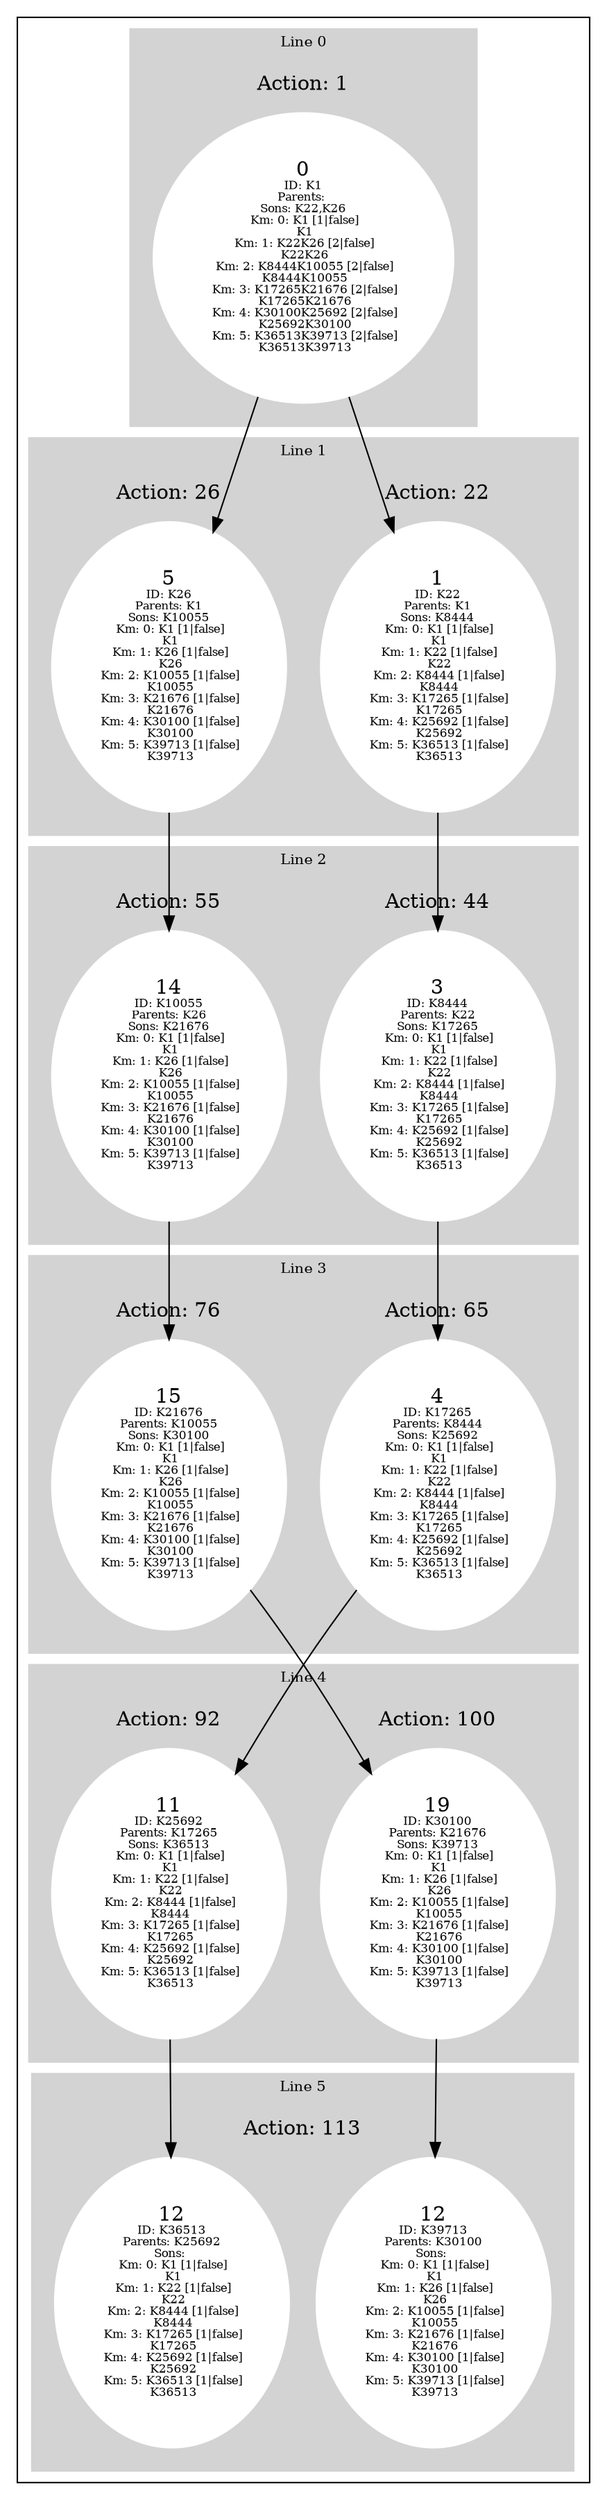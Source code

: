 digraph G {
subgraph cluster_info {
        subgraph cluster_0 {
        style=filled;
        color=lightgrey;
        node [style=filled,color=white];
        subgraph cluster_act_1 {
label = "Action: 1"step_K1 [label=<0<BR /><FONT POINT-SIZE="8">ID: K1</FONT><BR /><FONT POINT-SIZE="8">Parents: </FONT><BR /><FONT POINT-SIZE="8">Sons: K22,K26</FONT><BR /><FONT POINT-SIZE="8"> Km: 0: K1 [1|false]<BR /> K1</FONT><BR /><FONT POINT-SIZE="8"> Km: 1: K22K26 [2|false]<BR /> K22K26</FONT><BR /><FONT POINT-SIZE="8"> Km: 2: K8444K10055 [2|false]<BR /> K8444K10055</FONT><BR /><FONT POINT-SIZE="8"> Km: 3: K17265K21676 [2|false]<BR /> K17265K21676</FONT><BR /><FONT POINT-SIZE="8"> Km: 4: K30100K25692 [2|false]<BR /> K25692K30100</FONT><BR /><FONT POINT-SIZE="8"> Km: 5: K36513K39713 [2|false]<BR /> K36513K39713</FONT>>]
}

        fontsize="10"
        label = "Line 0";
        }

        subgraph cluster_4 {
        style=filled;
        color=lightgrey;
        node [style=filled,color=white];
        subgraph cluster_act_100 {
label = "Action: 100"step_K30100 [label=<19<BR /><FONT POINT-SIZE="8">ID: K30100</FONT><BR /><FONT POINT-SIZE="8">Parents: K21676</FONT><BR /><FONT POINT-SIZE="8">Sons: K39713</FONT><BR /><FONT POINT-SIZE="8"> Km: 0: K1 [1|false]<BR /> K1</FONT><BR /><FONT POINT-SIZE="8"> Km: 1: K26 [1|false]<BR /> K26</FONT><BR /><FONT POINT-SIZE="8"> Km: 2: K10055 [1|false]<BR /> K10055</FONT><BR /><FONT POINT-SIZE="8"> Km: 3: K21676 [1|false]<BR /> K21676</FONT><BR /><FONT POINT-SIZE="8"> Km: 4: K30100 [1|false]<BR /> K30100</FONT><BR /><FONT POINT-SIZE="8"> Km: 5: K39713 [1|false]<BR /> K39713</FONT>>]
}
subgraph cluster_act_92 {
label = "Action: 92"step_K25692 [label=<11<BR /><FONT POINT-SIZE="8">ID: K25692</FONT><BR /><FONT POINT-SIZE="8">Parents: K17265</FONT><BR /><FONT POINT-SIZE="8">Sons: K36513</FONT><BR /><FONT POINT-SIZE="8"> Km: 0: K1 [1|false]<BR /> K1</FONT><BR /><FONT POINT-SIZE="8"> Km: 1: K22 [1|false]<BR /> K22</FONT><BR /><FONT POINT-SIZE="8"> Km: 2: K8444 [1|false]<BR /> K8444</FONT><BR /><FONT POINT-SIZE="8"> Km: 3: K17265 [1|false]<BR /> K17265</FONT><BR /><FONT POINT-SIZE="8"> Km: 4: K25692 [1|false]<BR /> K25692</FONT><BR /><FONT POINT-SIZE="8"> Km: 5: K36513 [1|false]<BR /> K36513</FONT>>]
}

        fontsize="10"
        label = "Line 4";
        }

        subgraph cluster_2 {
        style=filled;
        color=lightgrey;
        node [style=filled,color=white];
        subgraph cluster_act_44 {
label = "Action: 44"step_K8444 [label=<3<BR /><FONT POINT-SIZE="8">ID: K8444</FONT><BR /><FONT POINT-SIZE="8">Parents: K22</FONT><BR /><FONT POINT-SIZE="8">Sons: K17265</FONT><BR /><FONT POINT-SIZE="8"> Km: 0: K1 [1|false]<BR /> K1</FONT><BR /><FONT POINT-SIZE="8"> Km: 1: K22 [1|false]<BR /> K22</FONT><BR /><FONT POINT-SIZE="8"> Km: 2: K8444 [1|false]<BR /> K8444</FONT><BR /><FONT POINT-SIZE="8"> Km: 3: K17265 [1|false]<BR /> K17265</FONT><BR /><FONT POINT-SIZE="8"> Km: 4: K25692 [1|false]<BR /> K25692</FONT><BR /><FONT POINT-SIZE="8"> Km: 5: K36513 [1|false]<BR /> K36513</FONT>>]
}
subgraph cluster_act_55 {
label = "Action: 55"step_K10055 [label=<14<BR /><FONT POINT-SIZE="8">ID: K10055</FONT><BR /><FONT POINT-SIZE="8">Parents: K26</FONT><BR /><FONT POINT-SIZE="8">Sons: K21676</FONT><BR /><FONT POINT-SIZE="8"> Km: 0: K1 [1|false]<BR /> K1</FONT><BR /><FONT POINT-SIZE="8"> Km: 1: K26 [1|false]<BR /> K26</FONT><BR /><FONT POINT-SIZE="8"> Km: 2: K10055 [1|false]<BR /> K10055</FONT><BR /><FONT POINT-SIZE="8"> Km: 3: K21676 [1|false]<BR /> K21676</FONT><BR /><FONT POINT-SIZE="8"> Km: 4: K30100 [1|false]<BR /> K30100</FONT><BR /><FONT POINT-SIZE="8"> Km: 5: K39713 [1|false]<BR /> K39713</FONT>>]
}

        fontsize="10"
        label = "Line 2";
        }

        subgraph cluster_3 {
        style=filled;
        color=lightgrey;
        node [style=filled,color=white];
        subgraph cluster_act_65 {
label = "Action: 65"step_K17265 [label=<4<BR /><FONT POINT-SIZE="8">ID: K17265</FONT><BR /><FONT POINT-SIZE="8">Parents: K8444</FONT><BR /><FONT POINT-SIZE="8">Sons: K25692</FONT><BR /><FONT POINT-SIZE="8"> Km: 0: K1 [1|false]<BR /> K1</FONT><BR /><FONT POINT-SIZE="8"> Km: 1: K22 [1|false]<BR /> K22</FONT><BR /><FONT POINT-SIZE="8"> Km: 2: K8444 [1|false]<BR /> K8444</FONT><BR /><FONT POINT-SIZE="8"> Km: 3: K17265 [1|false]<BR /> K17265</FONT><BR /><FONT POINT-SIZE="8"> Km: 4: K25692 [1|false]<BR /> K25692</FONT><BR /><FONT POINT-SIZE="8"> Km: 5: K36513 [1|false]<BR /> K36513</FONT>>]
}
subgraph cluster_act_76 {
label = "Action: 76"step_K21676 [label=<15<BR /><FONT POINT-SIZE="8">ID: K21676</FONT><BR /><FONT POINT-SIZE="8">Parents: K10055</FONT><BR /><FONT POINT-SIZE="8">Sons: K30100</FONT><BR /><FONT POINT-SIZE="8"> Km: 0: K1 [1|false]<BR /> K1</FONT><BR /><FONT POINT-SIZE="8"> Km: 1: K26 [1|false]<BR /> K26</FONT><BR /><FONT POINT-SIZE="8"> Km: 2: K10055 [1|false]<BR /> K10055</FONT><BR /><FONT POINT-SIZE="8"> Km: 3: K21676 [1|false]<BR /> K21676</FONT><BR /><FONT POINT-SIZE="8"> Km: 4: K30100 [1|false]<BR /> K30100</FONT><BR /><FONT POINT-SIZE="8"> Km: 5: K39713 [1|false]<BR /> K39713</FONT>>]
}

        fontsize="10"
        label = "Line 3";
        }

        subgraph cluster_5 {
        style=filled;
        color=lightgrey;
        node [style=filled,color=white];
        subgraph cluster_act_113 {
label = "Action: 113"step_K36513 [label=<12<BR /><FONT POINT-SIZE="8">ID: K36513</FONT><BR /><FONT POINT-SIZE="8">Parents: K25692</FONT><BR /><FONT POINT-SIZE="8">Sons: </FONT><BR /><FONT POINT-SIZE="8"> Km: 0: K1 [1|false]<BR /> K1</FONT><BR /><FONT POINT-SIZE="8"> Km: 1: K22 [1|false]<BR /> K22</FONT><BR /><FONT POINT-SIZE="8"> Km: 2: K8444 [1|false]<BR /> K8444</FONT><BR /><FONT POINT-SIZE="8"> Km: 3: K17265 [1|false]<BR /> K17265</FONT><BR /><FONT POINT-SIZE="8"> Km: 4: K25692 [1|false]<BR /> K25692</FONT><BR /><FONT POINT-SIZE="8"> Km: 5: K36513 [1|false]<BR /> K36513</FONT>>]
step_K39713 [label=<12<BR /><FONT POINT-SIZE="8">ID: K39713</FONT><BR /><FONT POINT-SIZE="8">Parents: K30100</FONT><BR /><FONT POINT-SIZE="8">Sons: </FONT><BR /><FONT POINT-SIZE="8"> Km: 0: K1 [1|false]<BR /> K1</FONT><BR /><FONT POINT-SIZE="8"> Km: 1: K26 [1|false]<BR /> K26</FONT><BR /><FONT POINT-SIZE="8"> Km: 2: K10055 [1|false]<BR /> K10055</FONT><BR /><FONT POINT-SIZE="8"> Km: 3: K21676 [1|false]<BR /> K21676</FONT><BR /><FONT POINT-SIZE="8"> Km: 4: K30100 [1|false]<BR /> K30100</FONT><BR /><FONT POINT-SIZE="8"> Km: 5: K39713 [1|false]<BR /> K39713</FONT>>]
}
subgraph cluster_act_113 {
label = "Action: 113"step_K36513 [label=<12<BR /><FONT POINT-SIZE="8">ID: K36513</FONT><BR /><FONT POINT-SIZE="8">Parents: K25692</FONT><BR /><FONT POINT-SIZE="8">Sons: </FONT><BR /><FONT POINT-SIZE="8"> Km: 0: K1 [1|false]<BR /> K1</FONT><BR /><FONT POINT-SIZE="8"> Km: 1: K22 [1|false]<BR /> K22</FONT><BR /><FONT POINT-SIZE="8"> Km: 2: K8444 [1|false]<BR /> K8444</FONT><BR /><FONT POINT-SIZE="8"> Km: 3: K17265 [1|false]<BR /> K17265</FONT><BR /><FONT POINT-SIZE="8"> Km: 4: K25692 [1|false]<BR /> K25692</FONT><BR /><FONT POINT-SIZE="8"> Km: 5: K36513 [1|false]<BR /> K36513</FONT>>]
step_K39713 [label=<12<BR /><FONT POINT-SIZE="8">ID: K39713</FONT><BR /><FONT POINT-SIZE="8">Parents: K30100</FONT><BR /><FONT POINT-SIZE="8">Sons: </FONT><BR /><FONT POINT-SIZE="8"> Km: 0: K1 [1|false]<BR /> K1</FONT><BR /><FONT POINT-SIZE="8"> Km: 1: K26 [1|false]<BR /> K26</FONT><BR /><FONT POINT-SIZE="8"> Km: 2: K10055 [1|false]<BR /> K10055</FONT><BR /><FONT POINT-SIZE="8"> Km: 3: K21676 [1|false]<BR /> K21676</FONT><BR /><FONT POINT-SIZE="8"> Km: 4: K30100 [1|false]<BR /> K30100</FONT><BR /><FONT POINT-SIZE="8"> Km: 5: K39713 [1|false]<BR /> K39713</FONT>>]
}

        fontsize="10"
        label = "Line 5";
        }

        subgraph cluster_1 {
        style=filled;
        color=lightgrey;
        node [style=filled,color=white];
        subgraph cluster_act_22 {
label = "Action: 22"step_K22 [label=<1<BR /><FONT POINT-SIZE="8">ID: K22</FONT><BR /><FONT POINT-SIZE="8">Parents: K1</FONT><BR /><FONT POINT-SIZE="8">Sons: K8444</FONT><BR /><FONT POINT-SIZE="8"> Km: 0: K1 [1|false]<BR /> K1</FONT><BR /><FONT POINT-SIZE="8"> Km: 1: K22 [1|false]<BR /> K22</FONT><BR /><FONT POINT-SIZE="8"> Km: 2: K8444 [1|false]<BR /> K8444</FONT><BR /><FONT POINT-SIZE="8"> Km: 3: K17265 [1|false]<BR /> K17265</FONT><BR /><FONT POINT-SIZE="8"> Km: 4: K25692 [1|false]<BR /> K25692</FONT><BR /><FONT POINT-SIZE="8"> Km: 5: K36513 [1|false]<BR /> K36513</FONT>>]
}
subgraph cluster_act_26 {
label = "Action: 26"step_K26 [label=<5<BR /><FONT POINT-SIZE="8">ID: K26</FONT><BR /><FONT POINT-SIZE="8">Parents: K1</FONT><BR /><FONT POINT-SIZE="8">Sons: K10055</FONT><BR /><FONT POINT-SIZE="8"> Km: 0: K1 [1|false]<BR /> K1</FONT><BR /><FONT POINT-SIZE="8"> Km: 1: K26 [1|false]<BR /> K26</FONT><BR /><FONT POINT-SIZE="8"> Km: 2: K10055 [1|false]<BR /> K10055</FONT><BR /><FONT POINT-SIZE="8"> Km: 3: K21676 [1|false]<BR /> K21676</FONT><BR /><FONT POINT-SIZE="8"> Km: 4: K30100 [1|false]<BR /> K30100</FONT><BR /><FONT POINT-SIZE="8"> Km: 5: K39713 [1|false]<BR /> K39713</FONT>>]
}

        fontsize="10"
        label = "Line 1";
        }
step_K10055 -> step_K21676; 
step_K21676 -> step_K30100; 
step_K8444 -> step_K17265; 
step_K30100 -> step_K39713; 
step_K17265 -> step_K25692; 
step_K22 -> step_K8444; 
step_K26 -> step_K10055; 
step_K1 -> step_K22; 
step_K25692 -> step_K36513; 
step_K1 -> step_K26; 
}}